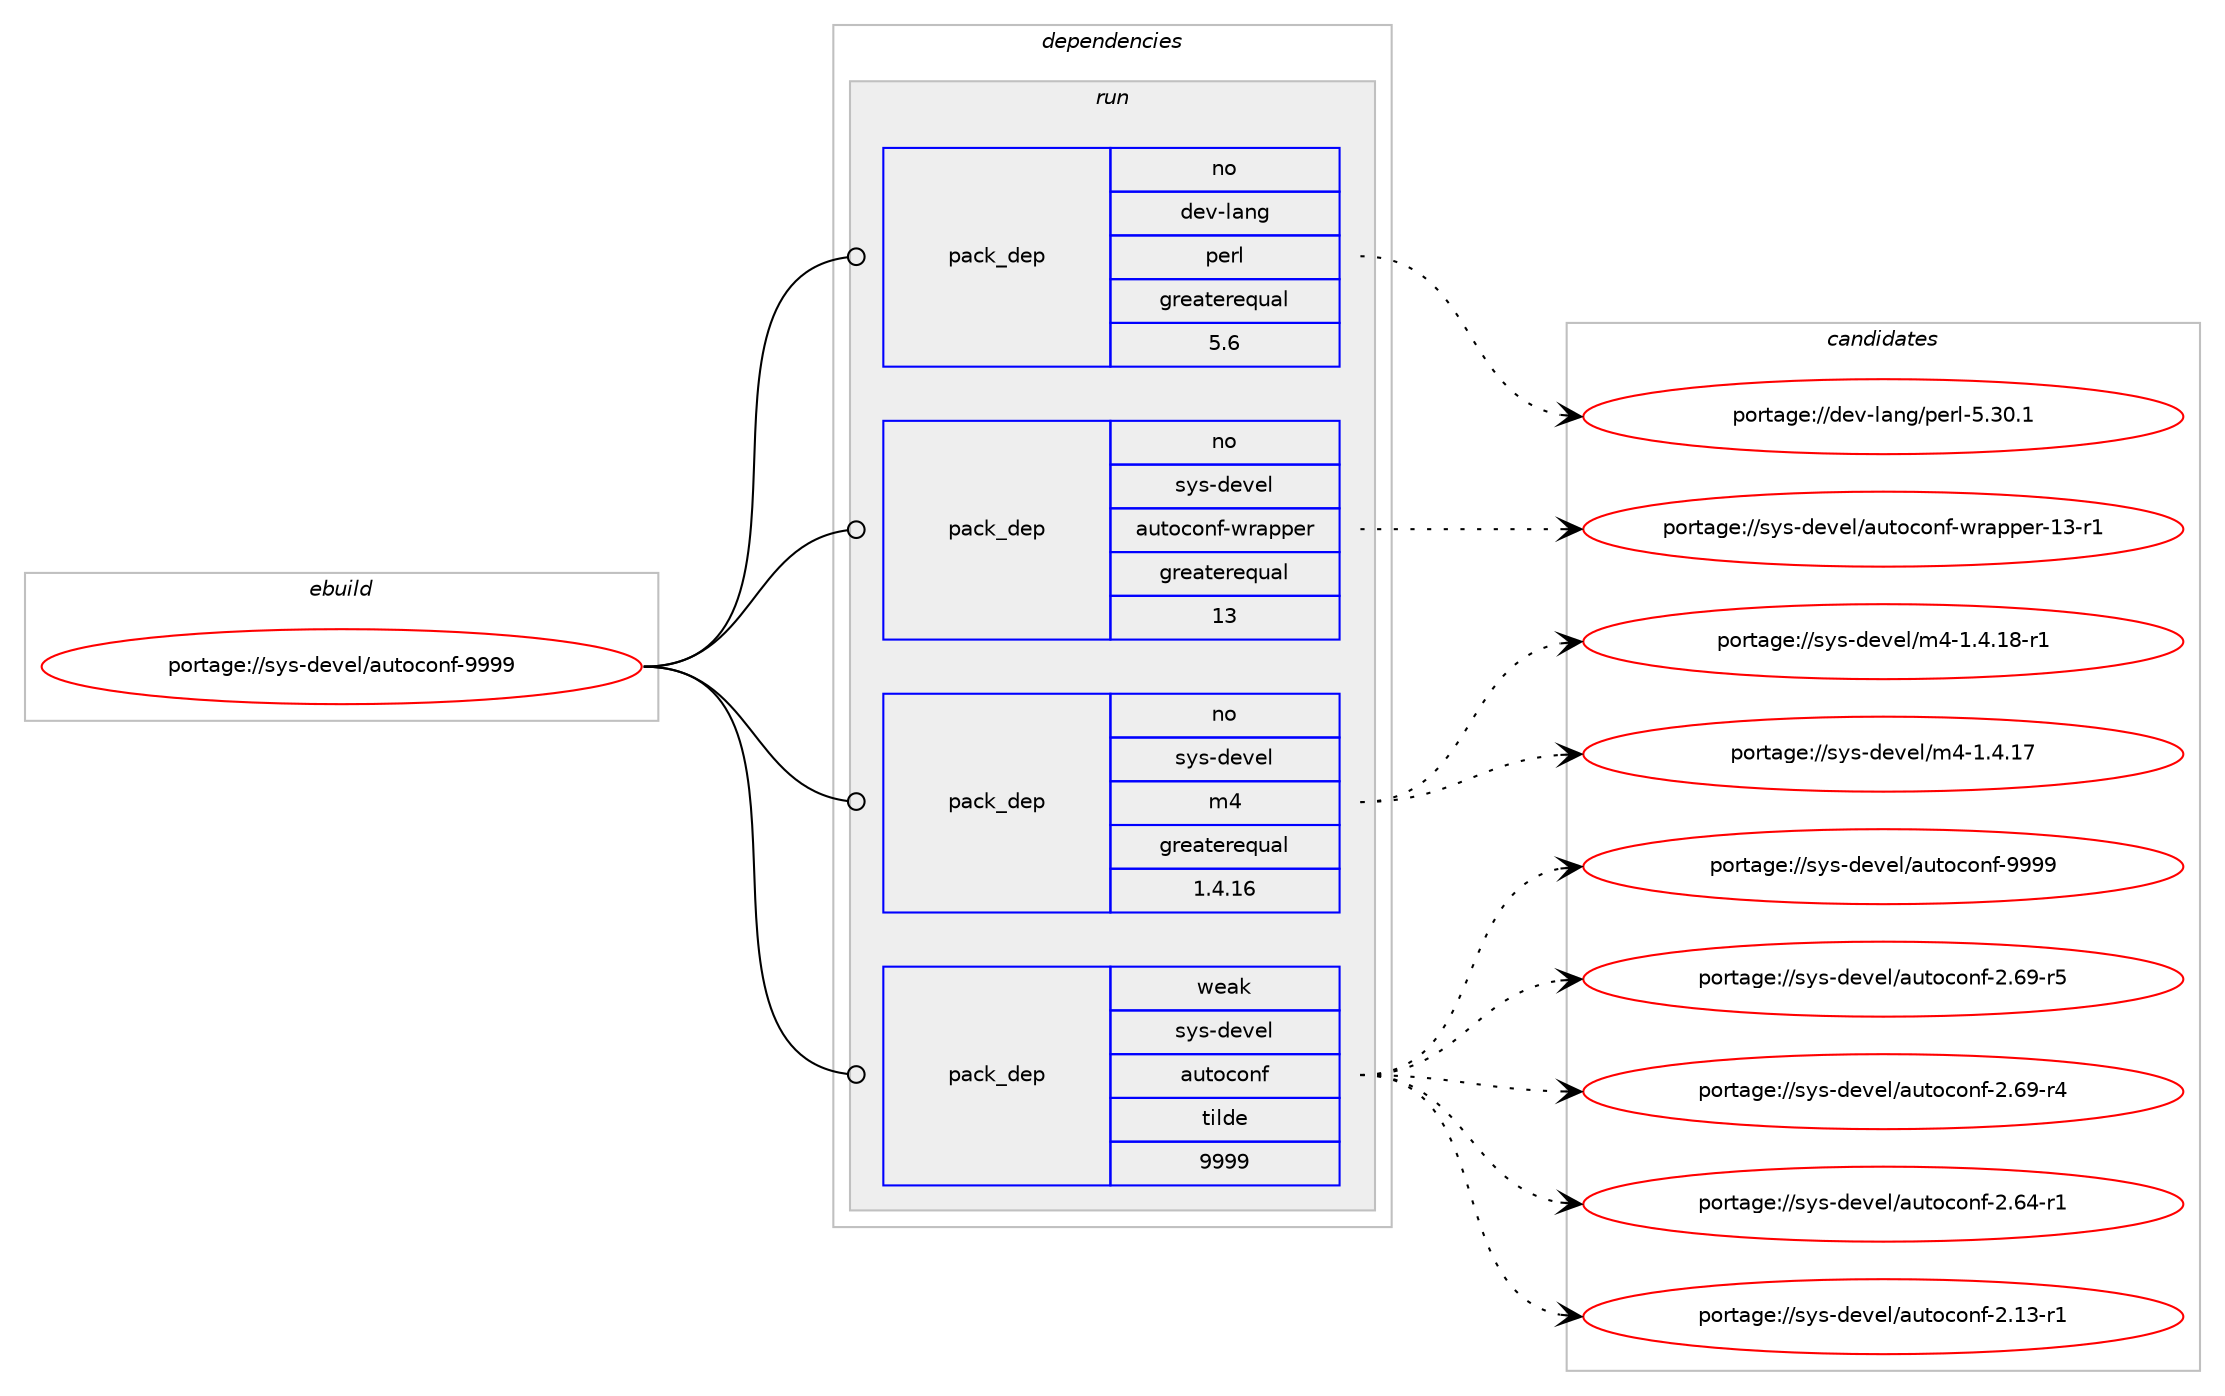 digraph prolog {

# *************
# Graph options
# *************

newrank=true;
concentrate=true;
compound=true;
graph [rankdir=LR,fontname=Helvetica,fontsize=10,ranksep=1.5];#, ranksep=2.5, nodesep=0.2];
edge  [arrowhead=vee];
node  [fontname=Helvetica,fontsize=10];

# **********
# The ebuild
# **********

subgraph cluster_leftcol {
color=gray;
rank=same;
label=<<i>ebuild</i>>;
id [label="portage://sys-devel/autoconf-9999", color=red, width=4, href="../sys-devel/autoconf-9999.svg"];
}

# ****************
# The dependencies
# ****************

subgraph cluster_midcol {
color=gray;
label=<<i>dependencies</i>>;
subgraph cluster_compile {
fillcolor="#eeeeee";
style=filled;
label=<<i>compile</i>>;
}
subgraph cluster_compileandrun {
fillcolor="#eeeeee";
style=filled;
label=<<i>compile and run</i>>;
}
subgraph cluster_run {
fillcolor="#eeeeee";
style=filled;
label=<<i>run</i>>;
subgraph pack21261 {
dependency26356 [label=<<TABLE BORDER="0" CELLBORDER="1" CELLSPACING="0" CELLPADDING="4" WIDTH="220"><TR><TD ROWSPAN="6" CELLPADDING="30">pack_dep</TD></TR><TR><TD WIDTH="110">no</TD></TR><TR><TD>dev-lang</TD></TR><TR><TD>perl</TD></TR><TR><TD>greaterequal</TD></TR><TR><TD>5.6</TD></TR></TABLE>>, shape=none, color=blue];
}
id:e -> dependency26356:w [weight=20,style="solid",arrowhead="odot"];
subgraph pack21262 {
dependency26357 [label=<<TABLE BORDER="0" CELLBORDER="1" CELLSPACING="0" CELLPADDING="4" WIDTH="220"><TR><TD ROWSPAN="6" CELLPADDING="30">pack_dep</TD></TR><TR><TD WIDTH="110">no</TD></TR><TR><TD>sys-devel</TD></TR><TR><TD>autoconf-wrapper</TD></TR><TR><TD>greaterequal</TD></TR><TR><TD>13</TD></TR></TABLE>>, shape=none, color=blue];
}
id:e -> dependency26357:w [weight=20,style="solid",arrowhead="odot"];
subgraph pack21263 {
dependency26358 [label=<<TABLE BORDER="0" CELLBORDER="1" CELLSPACING="0" CELLPADDING="4" WIDTH="220"><TR><TD ROWSPAN="6" CELLPADDING="30">pack_dep</TD></TR><TR><TD WIDTH="110">no</TD></TR><TR><TD>sys-devel</TD></TR><TR><TD>m4</TD></TR><TR><TD>greaterequal</TD></TR><TR><TD>1.4.16</TD></TR></TABLE>>, shape=none, color=blue];
}
id:e -> dependency26358:w [weight=20,style="solid",arrowhead="odot"];
subgraph pack21264 {
dependency26359 [label=<<TABLE BORDER="0" CELLBORDER="1" CELLSPACING="0" CELLPADDING="4" WIDTH="220"><TR><TD ROWSPAN="6" CELLPADDING="30">pack_dep</TD></TR><TR><TD WIDTH="110">weak</TD></TR><TR><TD>sys-devel</TD></TR><TR><TD>autoconf</TD></TR><TR><TD>tilde</TD></TR><TR><TD>9999</TD></TR></TABLE>>, shape=none, color=blue];
}
id:e -> dependency26359:w [weight=20,style="solid",arrowhead="odot"];
}
}

# **************
# The candidates
# **************

subgraph cluster_choices {
rank=same;
color=gray;
label=<<i>candidates</i>>;

subgraph choice21261 {
color=black;
nodesep=1;
choice10010111845108971101034711210111410845534651484649 [label="portage://dev-lang/perl-5.30.1", color=red, width=4,href="../dev-lang/perl-5.30.1.svg"];
dependency26356:e -> choice10010111845108971101034711210111410845534651484649:w [style=dotted,weight="100"];
}
subgraph choice21262 {
color=black;
nodesep=1;
choice1151211154510010111810110847971171161119911111010245119114971121121011144549514511449 [label="portage://sys-devel/autoconf-wrapper-13-r1", color=red, width=4,href="../sys-devel/autoconf-wrapper-13-r1.svg"];
dependency26357:e -> choice1151211154510010111810110847971171161119911111010245119114971121121011144549514511449:w [style=dotted,weight="100"];
}
subgraph choice21263 {
color=black;
nodesep=1;
choice115121115451001011181011084710952454946524649564511449 [label="portage://sys-devel/m4-1.4.18-r1", color=red, width=4,href="../sys-devel/m4-1.4.18-r1.svg"];
choice11512111545100101118101108471095245494652464955 [label="portage://sys-devel/m4-1.4.17", color=red, width=4,href="../sys-devel/m4-1.4.17.svg"];
dependency26358:e -> choice115121115451001011181011084710952454946524649564511449:w [style=dotted,weight="100"];
dependency26358:e -> choice11512111545100101118101108471095245494652464955:w [style=dotted,weight="100"];
}
subgraph choice21264 {
color=black;
nodesep=1;
choice115121115451001011181011084797117116111991111101024557575757 [label="portage://sys-devel/autoconf-9999", color=red, width=4,href="../sys-devel/autoconf-9999.svg"];
choice1151211154510010111810110847971171161119911111010245504654574511453 [label="portage://sys-devel/autoconf-2.69-r5", color=red, width=4,href="../sys-devel/autoconf-2.69-r5.svg"];
choice1151211154510010111810110847971171161119911111010245504654574511452 [label="portage://sys-devel/autoconf-2.69-r4", color=red, width=4,href="../sys-devel/autoconf-2.69-r4.svg"];
choice1151211154510010111810110847971171161119911111010245504654524511449 [label="portage://sys-devel/autoconf-2.64-r1", color=red, width=4,href="../sys-devel/autoconf-2.64-r1.svg"];
choice1151211154510010111810110847971171161119911111010245504649514511449 [label="portage://sys-devel/autoconf-2.13-r1", color=red, width=4,href="../sys-devel/autoconf-2.13-r1.svg"];
dependency26359:e -> choice115121115451001011181011084797117116111991111101024557575757:w [style=dotted,weight="100"];
dependency26359:e -> choice1151211154510010111810110847971171161119911111010245504654574511453:w [style=dotted,weight="100"];
dependency26359:e -> choice1151211154510010111810110847971171161119911111010245504654574511452:w [style=dotted,weight="100"];
dependency26359:e -> choice1151211154510010111810110847971171161119911111010245504654524511449:w [style=dotted,weight="100"];
dependency26359:e -> choice1151211154510010111810110847971171161119911111010245504649514511449:w [style=dotted,weight="100"];
}
}

}
